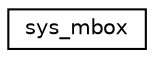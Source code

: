 digraph "Graphical Class Hierarchy"
{
 // LATEX_PDF_SIZE
  edge [fontname="Helvetica",fontsize="10",labelfontname="Helvetica",labelfontsize="10"];
  node [fontname="Helvetica",fontsize="10",shape=record];
  rankdir="LR";
  Node0 [label="sys_mbox",height=0.2,width=0.4,color="black", fillcolor="white", style="filled",URL="$structsys__mbox.html",tooltip=" "];
}
